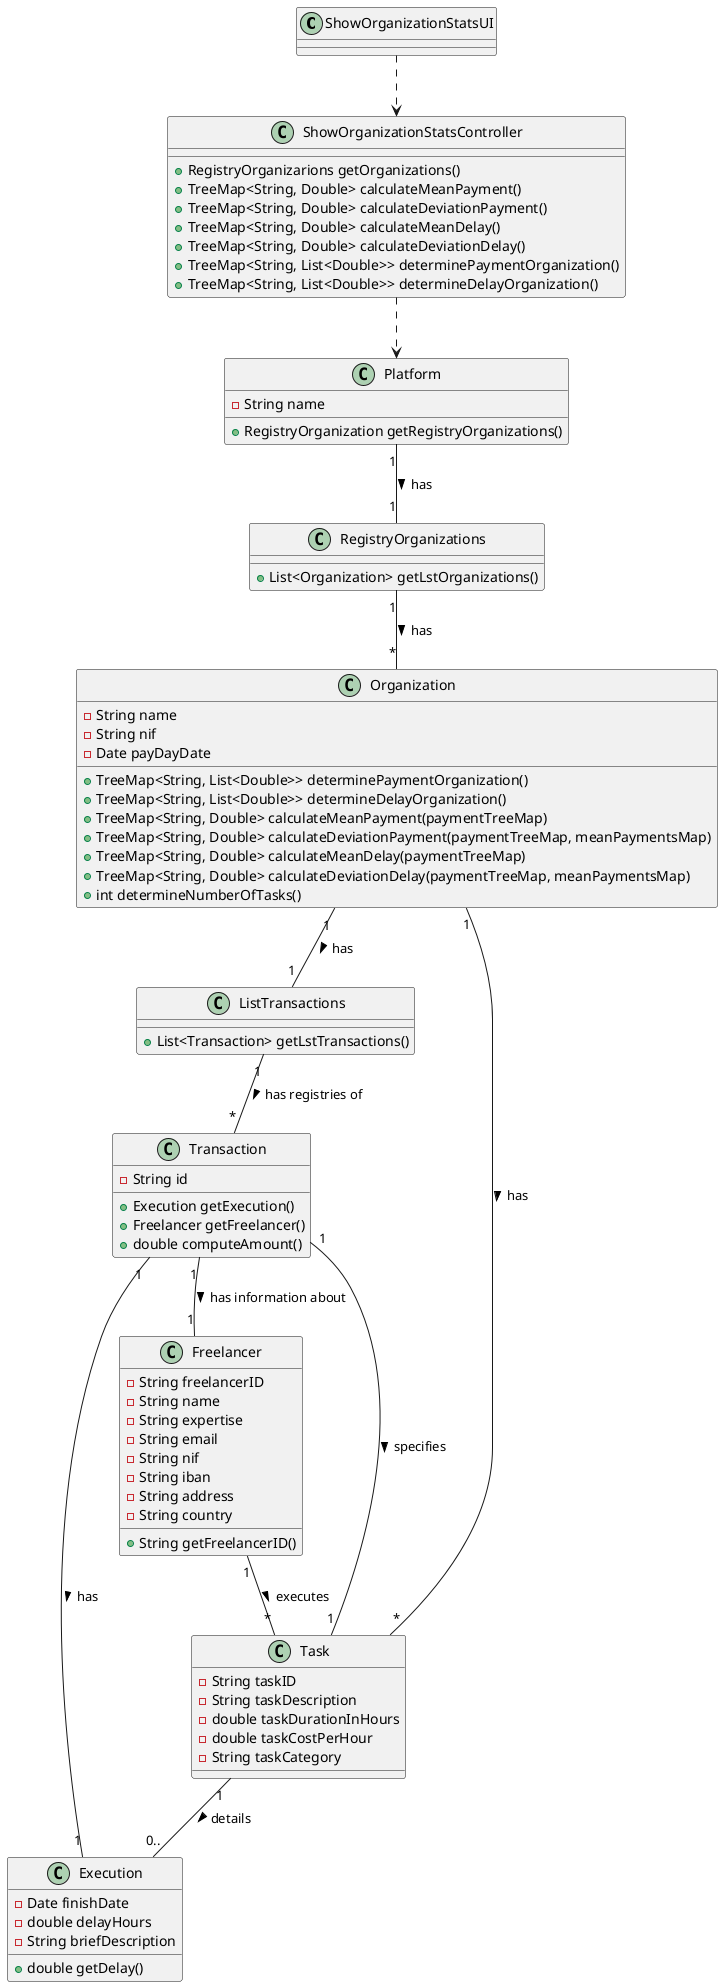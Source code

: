 @startuml


class ShowOrganizationStatsUI { 
}

class ShowOrganizationStatsController {
    +RegistryOrganizarions getOrganizations()
    +TreeMap<String, Double> calculateMeanPayment()
    +TreeMap<String, Double> calculateDeviationPayment()
    +TreeMap<String, Double> calculateMeanDelay()
    +TreeMap<String, Double> calculateDeviationDelay()
    +TreeMap<String, List<Double>> determinePaymentOrganization()
    +TreeMap<String, List<Double>> determineDelayOrganization()
}

class Platform {
    -String name
    +RegistryOrganization getRegistryOrganizations()
}

class RegistryOrganizations {
    +List<Organization> getLstOrganizations()
    
}

class Organization {
    -String name
    -String nif
    -Date payDayDate
    +TreeMap<String, List<Double>> determinePaymentOrganization()
    +TreeMap<String, List<Double>> determineDelayOrganization()
    +TreeMap<String, Double> calculateMeanPayment(paymentTreeMap)
    +TreeMap<String, Double> calculateDeviationPayment(paymentTreeMap, meanPaymentsMap)
    +TreeMap<String, Double> calculateMeanDelay(paymentTreeMap)
    +TreeMap<String, Double> calculateDeviationDelay(paymentTreeMap, meanPaymentsMap)
    +int determineNumberOfTasks()
}

class ListTransactions{
    +List<Transaction> getLstTransactions()
}


class Execution {
    -Date finishDate
    -double delayHours
    -String briefDescription
    +double getDelay()
}


class Transaction {
    -String id
    +Execution getExecution()
    +Freelancer getFreelancer()
    +double computeAmount()
}

class Freelancer {
    -String freelancerID
    -String name
    -String expertise
    -String email
    -String nif
    -String iban
    -String address
    -String country
    +String getFreelancerID()
}

class Task {
    -String taskID
    -String taskDescription
    -double taskDurationInHours
    -double taskCostPerHour
    -String taskCategory

}

ShowOrganizationStatsUI ..> ShowOrganizationStatsController
ShowOrganizationStatsController ..> Platform
Platform "1" -- "1" RegistryOrganizations : has >
RegistryOrganizations "1" -- "*" Organization : has >
Organization "1" -- "1" ListTransactions : has >
ListTransactions "1" -- "*" Transaction : has registries of >
Organization "1" -- "*" Task: has >
Task "1" -- "0.." Execution : details >
Freelancer "1" -- "*" Task : executes >
Transaction "1" -- "1" Task : specifies >
Transaction "1" -- "1" Execution : has >
Transaction "1" -- "1" Freelancer : has information about >
@enduml
